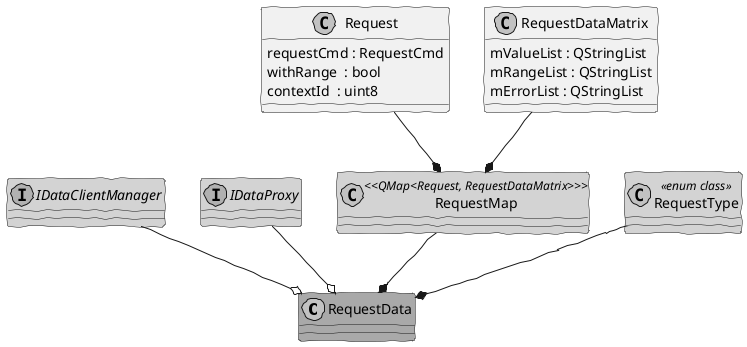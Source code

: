 @startuml
!pragma horizontalLineBetweenDifferentPackageAllowed
allow_mixing

skinparam handwritten true
skinparam monochrome true

class RequestData #darkgray

class Request {
   requestCmd : RequestCmd
   withRange  : bool
   contextId  : uint8
}

class RequestDataMatrix {
   mValueList : QStringList
   mRangeList : QStringList
   mErrorList : QStringList
}

interface IDataClientManager #lightgray
interface IDataProxy #lightgray

class RequestMap <<QMap<Request, RequestDataMatrix>>> #lightgray
class RequestType <<enum class>> #lightgray

RequestMap  --* RequestData
RequestType --* RequestData
IDataClientManager --o RequestData
IDataProxy --o RequestData

Request --* RequestMap
RequestDataMatrix --* RequestMap

@enduml
